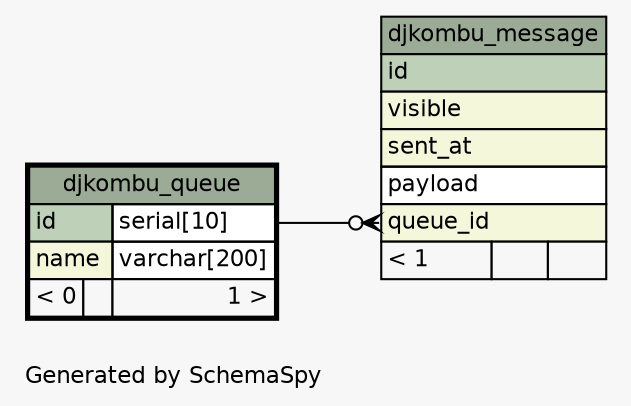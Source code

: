 // dot 2.36.0 on Linux 3.17.0-rc4-a1
// SchemaSpy rev 590
digraph "oneDegreeRelationshipsDiagram" {
  graph [
    rankdir="RL"
    bgcolor="#f7f7f7"
    label="\nGenerated by SchemaSpy"
    labeljust="l"
    nodesep="0.18"
    ranksep="0.46"
    fontname="Helvetica"
    fontsize="11"
  ];
  node [
    fontname="Helvetica"
    fontsize="11"
    shape="plaintext"
  ];
  edge [
    arrowsize="0.8"
  ];
  "djkombu_message":"queue_id":w -> "djkombu_queue":"id.type":e [arrowhead=none dir=back arrowtail=crowodot];
  "djkombu_message" [
    label=<
    <TABLE BORDER="0" CELLBORDER="1" CELLSPACING="0" BGCOLOR="#ffffff">
      <TR><TD COLSPAN="3" BGCOLOR="#9bab96" ALIGN="CENTER">djkombu_message</TD></TR>
      <TR><TD PORT="id" COLSPAN="3" BGCOLOR="#bed1b8" ALIGN="LEFT">id</TD></TR>
      <TR><TD PORT="visible" COLSPAN="3" BGCOLOR="#f4f7da" ALIGN="LEFT">visible</TD></TR>
      <TR><TD PORT="sent_at" COLSPAN="3" BGCOLOR="#f4f7da" ALIGN="LEFT">sent_at</TD></TR>
      <TR><TD PORT="payload" COLSPAN="3" ALIGN="LEFT">payload</TD></TR>
      <TR><TD PORT="queue_id" COLSPAN="3" BGCOLOR="#f4f7da" ALIGN="LEFT">queue_id</TD></TR>
      <TR><TD ALIGN="LEFT" BGCOLOR="#f7f7f7">&lt; 1</TD><TD ALIGN="RIGHT" BGCOLOR="#f7f7f7">  </TD><TD ALIGN="RIGHT" BGCOLOR="#f7f7f7">  </TD></TR>
    </TABLE>>
    URL="djkombu_message.html"
    tooltip="djkombu_message"
  ];
  "djkombu_queue" [
    label=<
    <TABLE BORDER="2" CELLBORDER="1" CELLSPACING="0" BGCOLOR="#ffffff">
      <TR><TD COLSPAN="3" BGCOLOR="#9bab96" ALIGN="CENTER">djkombu_queue</TD></TR>
      <TR><TD PORT="id" COLSPAN="2" BGCOLOR="#bed1b8" ALIGN="LEFT">id</TD><TD PORT="id.type" ALIGN="LEFT">serial[10]</TD></TR>
      <TR><TD PORT="name" COLSPAN="2" BGCOLOR="#f4f7da" ALIGN="LEFT">name</TD><TD PORT="name.type" ALIGN="LEFT">varchar[200]</TD></TR>
      <TR><TD ALIGN="LEFT" BGCOLOR="#f7f7f7">&lt; 0</TD><TD ALIGN="RIGHT" BGCOLOR="#f7f7f7">  </TD><TD ALIGN="RIGHT" BGCOLOR="#f7f7f7">1 &gt;</TD></TR>
    </TABLE>>
    URL="djkombu_queue.html"
    tooltip="djkombu_queue"
  ];
}
